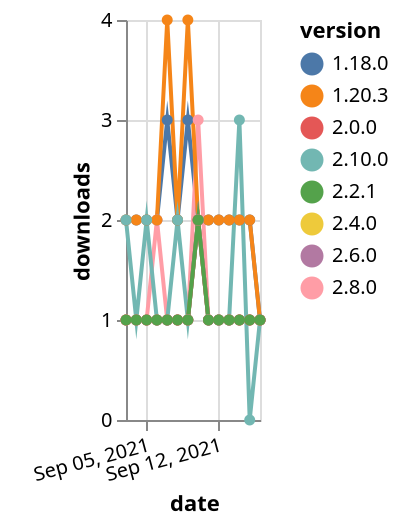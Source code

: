 {"$schema": "https://vega.github.io/schema/vega-lite/v5.json", "description": "A simple bar chart with embedded data.", "data": {"values": [{"date": "2021-09-03", "total": 2325, "delta": 2, "version": "1.18.0"}, {"date": "2021-09-04", "total": 2327, "delta": 2, "version": "1.18.0"}, {"date": "2021-09-05", "total": 2329, "delta": 2, "version": "1.18.0"}, {"date": "2021-09-06", "total": 2331, "delta": 2, "version": "1.18.0"}, {"date": "2021-09-07", "total": 2334, "delta": 3, "version": "1.18.0"}, {"date": "2021-09-08", "total": 2336, "delta": 2, "version": "1.18.0"}, {"date": "2021-09-09", "total": 2339, "delta": 3, "version": "1.18.0"}, {"date": "2021-09-10", "total": 2341, "delta": 2, "version": "1.18.0"}, {"date": "2021-09-11", "total": 2343, "delta": 2, "version": "1.18.0"}, {"date": "2021-09-12", "total": 2345, "delta": 2, "version": "1.18.0"}, {"date": "2021-09-13", "total": 2347, "delta": 2, "version": "1.18.0"}, {"date": "2021-09-14", "total": 2349, "delta": 2, "version": "1.18.0"}, {"date": "2021-09-15", "total": 2351, "delta": 2, "version": "1.18.0"}, {"date": "2021-09-16", "total": 2352, "delta": 1, "version": "1.18.0"}, {"date": "2021-09-03", "total": 191, "delta": 1, "version": "2.4.0"}, {"date": "2021-09-04", "total": 192, "delta": 1, "version": "2.4.0"}, {"date": "2021-09-05", "total": 193, "delta": 1, "version": "2.4.0"}, {"date": "2021-09-06", "total": 194, "delta": 1, "version": "2.4.0"}, {"date": "2021-09-07", "total": 195, "delta": 1, "version": "2.4.0"}, {"date": "2021-09-08", "total": 196, "delta": 1, "version": "2.4.0"}, {"date": "2021-09-09", "total": 197, "delta": 1, "version": "2.4.0"}, {"date": "2021-09-10", "total": 199, "delta": 2, "version": "2.4.0"}, {"date": "2021-09-11", "total": 200, "delta": 1, "version": "2.4.0"}, {"date": "2021-09-12", "total": 201, "delta": 1, "version": "2.4.0"}, {"date": "2021-09-13", "total": 202, "delta": 1, "version": "2.4.0"}, {"date": "2021-09-14", "total": 203, "delta": 1, "version": "2.4.0"}, {"date": "2021-09-15", "total": 204, "delta": 1, "version": "2.4.0"}, {"date": "2021-09-16", "total": 205, "delta": 1, "version": "2.4.0"}, {"date": "2021-09-03", "total": 195, "delta": 1, "version": "2.8.0"}, {"date": "2021-09-04", "total": 196, "delta": 1, "version": "2.8.0"}, {"date": "2021-09-05", "total": 197, "delta": 1, "version": "2.8.0"}, {"date": "2021-09-06", "total": 199, "delta": 2, "version": "2.8.0"}, {"date": "2021-09-07", "total": 200, "delta": 1, "version": "2.8.0"}, {"date": "2021-09-08", "total": 201, "delta": 1, "version": "2.8.0"}, {"date": "2021-09-09", "total": 202, "delta": 1, "version": "2.8.0"}, {"date": "2021-09-10", "total": 205, "delta": 3, "version": "2.8.0"}, {"date": "2021-09-11", "total": 206, "delta": 1, "version": "2.8.0"}, {"date": "2021-09-12", "total": 207, "delta": 1, "version": "2.8.0"}, {"date": "2021-09-13", "total": 208, "delta": 1, "version": "2.8.0"}, {"date": "2021-09-14", "total": 209, "delta": 1, "version": "2.8.0"}, {"date": "2021-09-15", "total": 210, "delta": 1, "version": "2.8.0"}, {"date": "2021-09-16", "total": 211, "delta": 1, "version": "2.8.0"}, {"date": "2021-09-03", "total": 2464, "delta": 2, "version": "1.20.3"}, {"date": "2021-09-04", "total": 2466, "delta": 2, "version": "1.20.3"}, {"date": "2021-09-05", "total": 2468, "delta": 2, "version": "1.20.3"}, {"date": "2021-09-06", "total": 2470, "delta": 2, "version": "1.20.3"}, {"date": "2021-09-07", "total": 2474, "delta": 4, "version": "1.20.3"}, {"date": "2021-09-08", "total": 2476, "delta": 2, "version": "1.20.3"}, {"date": "2021-09-09", "total": 2480, "delta": 4, "version": "1.20.3"}, {"date": "2021-09-10", "total": 2482, "delta": 2, "version": "1.20.3"}, {"date": "2021-09-11", "total": 2484, "delta": 2, "version": "1.20.3"}, {"date": "2021-09-12", "total": 2486, "delta": 2, "version": "1.20.3"}, {"date": "2021-09-13", "total": 2488, "delta": 2, "version": "1.20.3"}, {"date": "2021-09-14", "total": 2490, "delta": 2, "version": "1.20.3"}, {"date": "2021-09-15", "total": 2492, "delta": 2, "version": "1.20.3"}, {"date": "2021-09-16", "total": 2493, "delta": 1, "version": "1.20.3"}, {"date": "2021-09-03", "total": 164, "delta": 1, "version": "2.6.0"}, {"date": "2021-09-04", "total": 165, "delta": 1, "version": "2.6.0"}, {"date": "2021-09-05", "total": 166, "delta": 1, "version": "2.6.0"}, {"date": "2021-09-06", "total": 167, "delta": 1, "version": "2.6.0"}, {"date": "2021-09-07", "total": 168, "delta": 1, "version": "2.6.0"}, {"date": "2021-09-08", "total": 169, "delta": 1, "version": "2.6.0"}, {"date": "2021-09-09", "total": 170, "delta": 1, "version": "2.6.0"}, {"date": "2021-09-10", "total": 172, "delta": 2, "version": "2.6.0"}, {"date": "2021-09-11", "total": 173, "delta": 1, "version": "2.6.0"}, {"date": "2021-09-12", "total": 174, "delta": 1, "version": "2.6.0"}, {"date": "2021-09-13", "total": 175, "delta": 1, "version": "2.6.0"}, {"date": "2021-09-14", "total": 176, "delta": 1, "version": "2.6.0"}, {"date": "2021-09-15", "total": 177, "delta": 1, "version": "2.6.0"}, {"date": "2021-09-16", "total": 178, "delta": 1, "version": "2.6.0"}, {"date": "2021-09-03", "total": 127, "delta": 2, "version": "2.10.0"}, {"date": "2021-09-04", "total": 128, "delta": 1, "version": "2.10.0"}, {"date": "2021-09-05", "total": 130, "delta": 2, "version": "2.10.0"}, {"date": "2021-09-06", "total": 131, "delta": 1, "version": "2.10.0"}, {"date": "2021-09-07", "total": 132, "delta": 1, "version": "2.10.0"}, {"date": "2021-09-08", "total": 134, "delta": 2, "version": "2.10.0"}, {"date": "2021-09-09", "total": 135, "delta": 1, "version": "2.10.0"}, {"date": "2021-09-10", "total": 137, "delta": 2, "version": "2.10.0"}, {"date": "2021-09-11", "total": 138, "delta": 1, "version": "2.10.0"}, {"date": "2021-09-12", "total": 139, "delta": 1, "version": "2.10.0"}, {"date": "2021-09-13", "total": 140, "delta": 1, "version": "2.10.0"}, {"date": "2021-09-14", "total": 143, "delta": 3, "version": "2.10.0"}, {"date": "2021-09-15", "total": 143, "delta": 0, "version": "2.10.0"}, {"date": "2021-09-16", "total": 144, "delta": 1, "version": "2.10.0"}, {"date": "2021-09-03", "total": 276, "delta": 1, "version": "2.0.0"}, {"date": "2021-09-04", "total": 277, "delta": 1, "version": "2.0.0"}, {"date": "2021-09-05", "total": 278, "delta": 1, "version": "2.0.0"}, {"date": "2021-09-06", "total": 279, "delta": 1, "version": "2.0.0"}, {"date": "2021-09-07", "total": 280, "delta": 1, "version": "2.0.0"}, {"date": "2021-09-08", "total": 281, "delta": 1, "version": "2.0.0"}, {"date": "2021-09-09", "total": 282, "delta": 1, "version": "2.0.0"}, {"date": "2021-09-10", "total": 284, "delta": 2, "version": "2.0.0"}, {"date": "2021-09-11", "total": 285, "delta": 1, "version": "2.0.0"}, {"date": "2021-09-12", "total": 286, "delta": 1, "version": "2.0.0"}, {"date": "2021-09-13", "total": 287, "delta": 1, "version": "2.0.0"}, {"date": "2021-09-14", "total": 288, "delta": 1, "version": "2.0.0"}, {"date": "2021-09-15", "total": 289, "delta": 1, "version": "2.0.0"}, {"date": "2021-09-16", "total": 290, "delta": 1, "version": "2.0.0"}, {"date": "2021-09-03", "total": 195, "delta": 1, "version": "2.2.1"}, {"date": "2021-09-04", "total": 196, "delta": 1, "version": "2.2.1"}, {"date": "2021-09-05", "total": 197, "delta": 1, "version": "2.2.1"}, {"date": "2021-09-06", "total": 198, "delta": 1, "version": "2.2.1"}, {"date": "2021-09-07", "total": 199, "delta": 1, "version": "2.2.1"}, {"date": "2021-09-08", "total": 200, "delta": 1, "version": "2.2.1"}, {"date": "2021-09-09", "total": 201, "delta": 1, "version": "2.2.1"}, {"date": "2021-09-10", "total": 203, "delta": 2, "version": "2.2.1"}, {"date": "2021-09-11", "total": 204, "delta": 1, "version": "2.2.1"}, {"date": "2021-09-12", "total": 205, "delta": 1, "version": "2.2.1"}, {"date": "2021-09-13", "total": 206, "delta": 1, "version": "2.2.1"}, {"date": "2021-09-14", "total": 207, "delta": 1, "version": "2.2.1"}, {"date": "2021-09-15", "total": 208, "delta": 1, "version": "2.2.1"}, {"date": "2021-09-16", "total": 209, "delta": 1, "version": "2.2.1"}]}, "width": "container", "mark": {"type": "line", "point": {"filled": true}}, "encoding": {"x": {"field": "date", "type": "temporal", "timeUnit": "yearmonthdate", "title": "date", "axis": {"labelAngle": -15}}, "y": {"field": "delta", "type": "quantitative", "title": "downloads"}, "color": {"field": "version", "type": "nominal"}, "tooltip": {"field": "delta"}}}